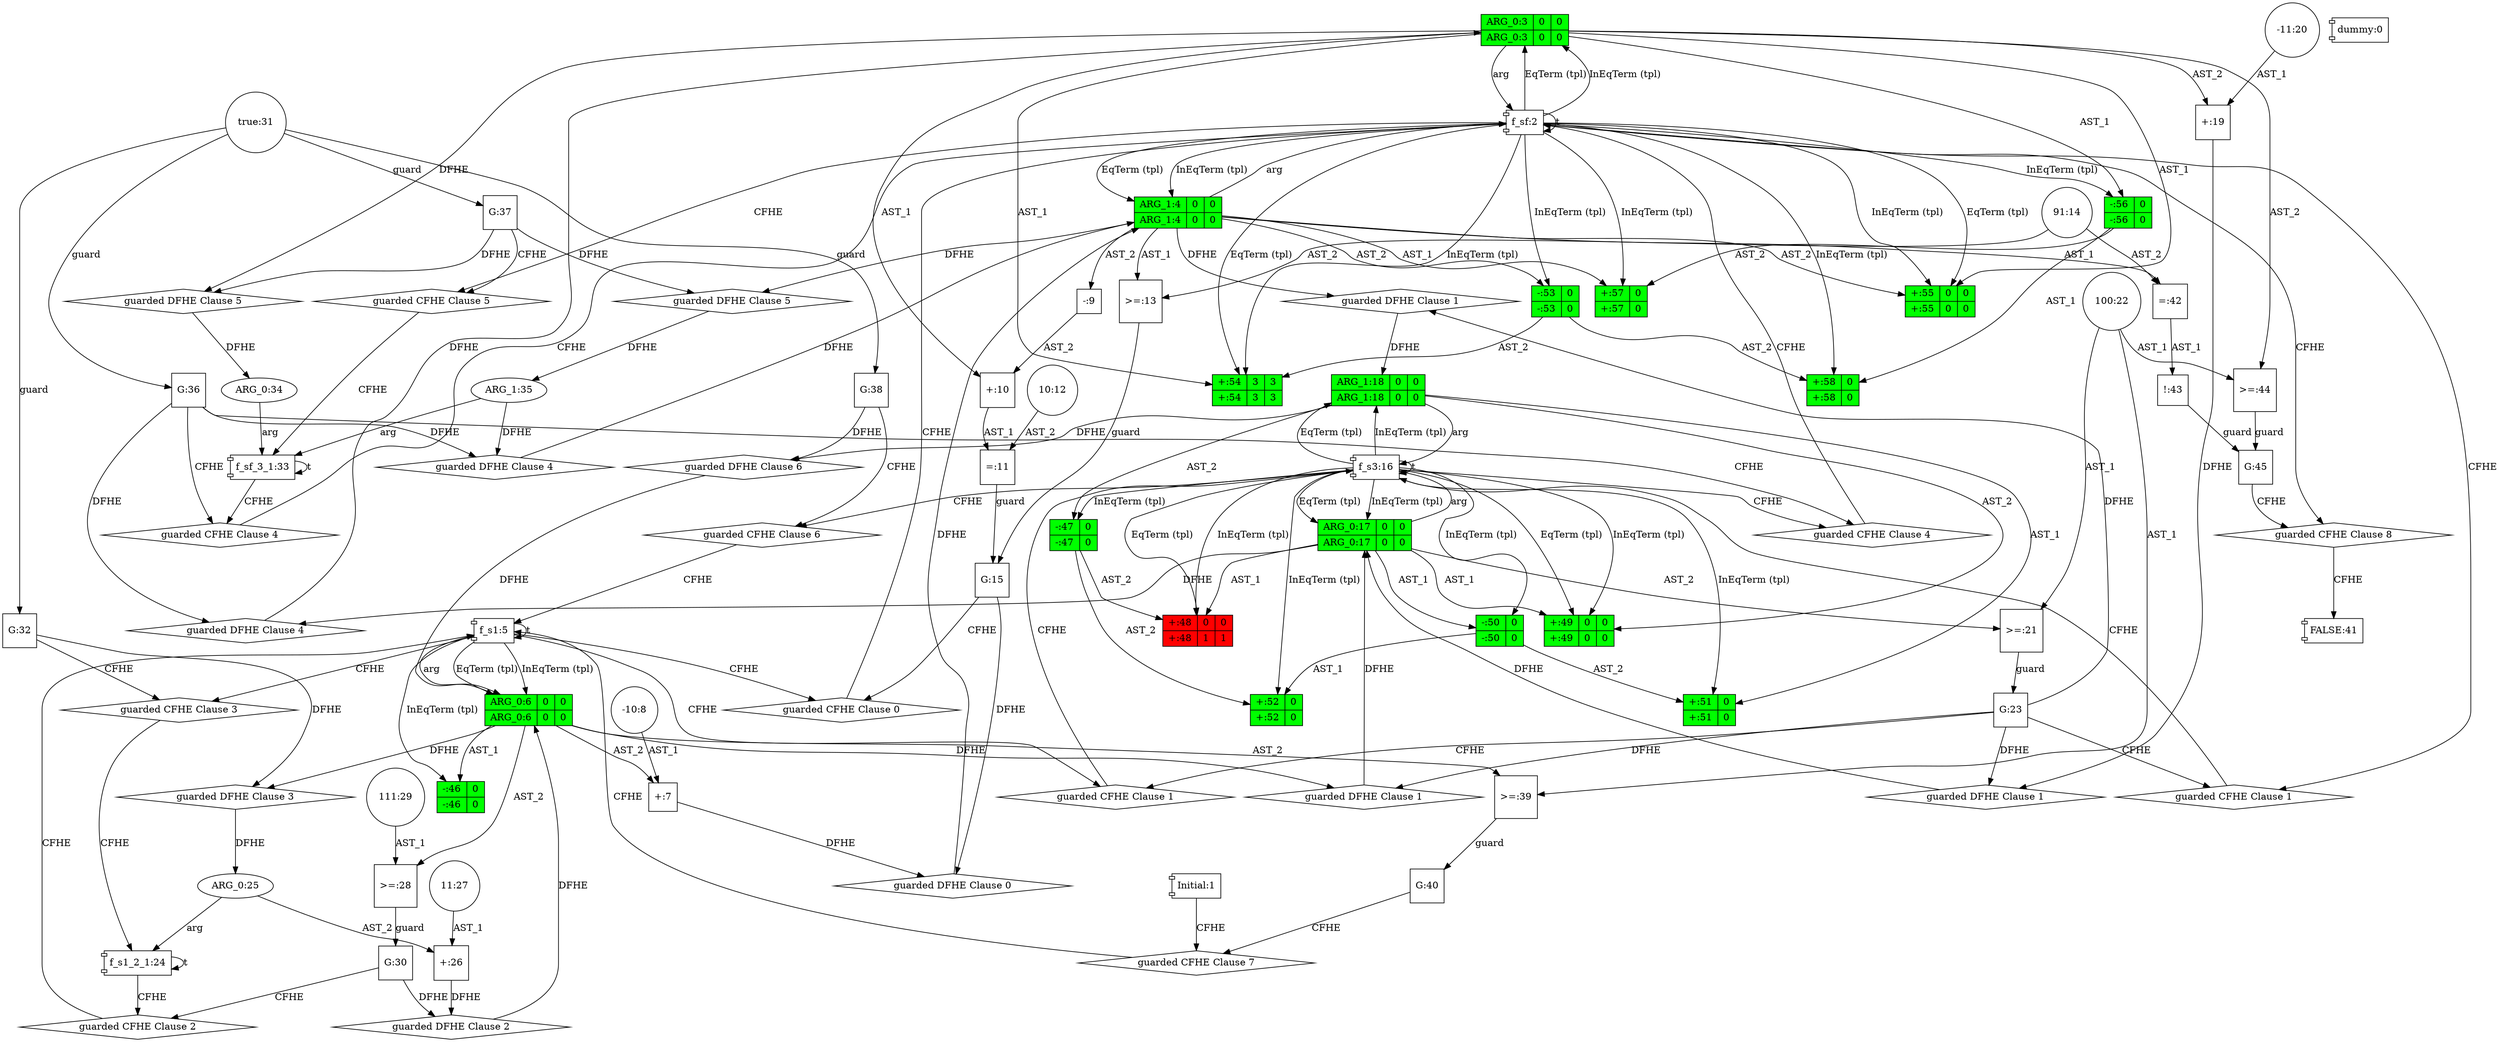 digraph dag { 
"predicateArgument0" -> "CONTROLN_0" [label="arg"]
"predicateArgument1" -> "CONTROLN_0" [label="arg"]
"CFHE_0" [label="guarded CFHE Clause 0" nodeName="CFHE_0" class=controlFlowHyperEdge shape="diamond"];
"predicateArgument2" -> "CONTROLN_1" [label="arg"]
"DFHE_0" [label="guarded DFHE Clause 0" nodeName="DFHE_0" class=dataFlowHyperEdge shape="diamond"];
"-10_8" -> "+_7" [label="AST_1"]
"predicateArgument2" -> "+_7" [label="AST_2"]
"predicateArgument1" -> "-_9" [label="AST_2"]
"predicateArgument0" -> "+_10" [label="AST_1"]
"-_9" -> "+_10" [label="AST_2"]
"+_10" -> "=_11" [label="AST_1"]
"10_12" -> "=_11" [label="AST_2"]
"predicateArgument1" -> ">=_13" [label="AST_1"]
"91_14" -> ">=_13" [label="AST_2"]
"=_11" -> "guard_15" [label="guard"]
">=_13" -> "guard_15" [label="guard"]
"CONTROLN_1" -> "CFHE_0" [label="CFHE"]
"guard_15" -> "CFHE_0" [label="CFHE"]
"CFHE_0" -> "CONTROLN_0" [label="CFHE"]
"+_7" -> "DFHE_0" [label="DFHE"]
"guard_15" -> "DFHE_0" [label="DFHE"]
"DFHE_0" -> "predicateArgument1" [label="DFHE"]
"predicateArgument3" -> "CONTROLN_2" [label="arg"]
"predicateArgument4" -> "CONTROLN_2" [label="arg"]
"CFHE_1" [label="guarded CFHE Clause 1" nodeName="CFHE_1" class=controlFlowHyperEdge shape="diamond"];
"CFHE_2" [label="guarded CFHE Clause 1" nodeName="CFHE_2" class=controlFlowHyperEdge shape="diamond"];
"DFHE_1" [label="guarded DFHE Clause 1" nodeName="DFHE_1" class=dataFlowHyperEdge shape="diamond"];
"-11_20" -> "+_19" [label="AST_1"]
"predicateArgument0" -> "+_19" [label="AST_2"]
"DFHE_2" [label="guarded DFHE Clause 1" nodeName="DFHE_2" class=dataFlowHyperEdge shape="diamond"];
"DFHE_3" [label="guarded DFHE Clause 1" nodeName="DFHE_3" class=dataFlowHyperEdge shape="diamond"];
"100_22" -> ">=_21" [label="AST_1"]
"predicateArgument3" -> ">=_21" [label="AST_2"]
">=_21" -> "guard_23" [label="guard"]
"CONTROLN_1" -> "CFHE_1" [label="CFHE"]
"guard_23" -> "CFHE_1" [label="CFHE"]
"CFHE_1" -> "CONTROLN_2" [label="CFHE"]
"CONTROLN_0" -> "CFHE_2" [label="CFHE"]
"guard_23" -> "CFHE_2" [label="CFHE"]
"CFHE_2" -> "CONTROLN_2" [label="CFHE"]
"+_19" -> "DFHE_1" [label="DFHE"]
"guard_23" -> "DFHE_1" [label="DFHE"]
"DFHE_1" -> "predicateArgument3" [label="DFHE"]
"predicateArgument2" -> "DFHE_2" [label="DFHE"]
"guard_23" -> "DFHE_2" [label="DFHE"]
"DFHE_2" -> "predicateArgument3" [label="DFHE"]
"predicateArgument1" -> "DFHE_3" [label="DFHE"]
"guard_23" -> "DFHE_3" [label="DFHE"]
"DFHE_3" -> "predicateArgument4" [label="DFHE"]
"CFHE_3" [label="guarded CFHE Clause 2" nodeName="CFHE_3" class=controlFlowHyperEdge shape="diamond"];
"predicateArgument5" -> "CONTROLN_3" [label="arg"]
"DFHE_4" [label="guarded DFHE Clause 2" nodeName="DFHE_4" class=dataFlowHyperEdge shape="diamond"];
"11_27" -> "+_26" [label="AST_1"]
"predicateArgument5" -> "+_26" [label="AST_2"]
"111_29" -> ">=_28" [label="AST_1"]
"predicateArgument2" -> ">=_28" [label="AST_2"]
">=_28" -> "guard_30" [label="guard"]
"CONTROLN_3" -> "CFHE_3" [label="CFHE"]
"guard_30" -> "CFHE_3" [label="CFHE"]
"CFHE_3" -> "CONTROLN_1" [label="CFHE"]
"+_26" -> "DFHE_4" [label="DFHE"]
"guard_30" -> "DFHE_4" [label="DFHE"]
"DFHE_4" -> "predicateArgument2" [label="DFHE"]
"CFHE_4" [label="guarded CFHE Clause 3" nodeName="CFHE_4" class=controlFlowHyperEdge shape="diamond"];
"DFHE_5" [label="guarded DFHE Clause 3" nodeName="DFHE_5" class=dataFlowHyperEdge shape="diamond"];
"true_31" -> "guard_32" [label="guard"]
"CONTROLN_1" -> "CFHE_4" [label="CFHE"]
"guard_32" -> "CFHE_4" [label="CFHE"]
"CFHE_4" -> "CONTROLN_3" [label="CFHE"]
"predicateArgument2" -> "DFHE_5" [label="DFHE"]
"guard_32" -> "DFHE_5" [label="DFHE"]
"DFHE_5" -> "predicateArgument5" [label="DFHE"]
"CFHE_5" [label="guarded CFHE Clause 4" nodeName="CFHE_5" class=controlFlowHyperEdge shape="diamond"];
"CFHE_6" [label="guarded CFHE Clause 4" nodeName="CFHE_6" class=controlFlowHyperEdge shape="diamond"];
"predicateArgument6" -> "CONTROLN_4" [label="arg"]
"predicateArgument7" -> "CONTROLN_4" [label="arg"]
"DFHE_6" [label="guarded DFHE Clause 4" nodeName="DFHE_6" class=dataFlowHyperEdge shape="diamond"];
"DFHE_7" [label="guarded DFHE Clause 4" nodeName="DFHE_7" class=dataFlowHyperEdge shape="diamond"];
"true_31" -> "guard_36" [label="guard"]
"CONTROLN_2" -> "CFHE_5" [label="CFHE"]
"guard_36" -> "CFHE_5" [label="CFHE"]
"CFHE_5" -> "CONTROLN_0" [label="CFHE"]
"CONTROLN_4" -> "CFHE_6" [label="CFHE"]
"guard_36" -> "CFHE_6" [label="CFHE"]
"CFHE_6" -> "CONTROLN_0" [label="CFHE"]
"predicateArgument3" -> "DFHE_6" [label="DFHE"]
"guard_36" -> "DFHE_6" [label="DFHE"]
"DFHE_6" -> "predicateArgument0" [label="DFHE"]
"predicateArgument7" -> "DFHE_7" [label="DFHE"]
"guard_36" -> "DFHE_7" [label="DFHE"]
"DFHE_7" -> "predicateArgument1" [label="DFHE"]
"CFHE_7" [label="guarded CFHE Clause 5" nodeName="CFHE_7" class=controlFlowHyperEdge shape="diamond"];
"DFHE_8" [label="guarded DFHE Clause 5" nodeName="DFHE_8" class=dataFlowHyperEdge shape="diamond"];
"DFHE_9" [label="guarded DFHE Clause 5" nodeName="DFHE_9" class=dataFlowHyperEdge shape="diamond"];
"true_31" -> "guard_37" [label="guard"]
"CONTROLN_0" -> "CFHE_7" [label="CFHE"]
"guard_37" -> "CFHE_7" [label="CFHE"]
"CFHE_7" -> "CONTROLN_4" [label="CFHE"]
"predicateArgument0" -> "DFHE_8" [label="DFHE"]
"guard_37" -> "DFHE_8" [label="DFHE"]
"DFHE_8" -> "predicateArgument6" [label="DFHE"]
"predicateArgument1" -> "DFHE_9" [label="DFHE"]
"guard_37" -> "DFHE_9" [label="DFHE"]
"DFHE_9" -> "predicateArgument7" [label="DFHE"]
"CFHE_8" [label="guarded CFHE Clause 6" nodeName="CFHE_8" class=controlFlowHyperEdge shape="diamond"];
"DFHE_10" [label="guarded DFHE Clause 6" nodeName="DFHE_10" class=dataFlowHyperEdge shape="diamond"];
"true_31" -> "guard_38" [label="guard"]
"CONTROLN_2" -> "CFHE_8" [label="CFHE"]
"guard_38" -> "CFHE_8" [label="CFHE"]
"CFHE_8" -> "CONTROLN_1" [label="CFHE"]
"predicateArgument4" -> "DFHE_10" [label="DFHE"]
"guard_38" -> "DFHE_10" [label="DFHE"]
"DFHE_10" -> "predicateArgument2" [label="DFHE"]
"CFHE_9" [label="guarded CFHE Clause 7" nodeName="CFHE_9" class=controlFlowHyperEdge shape="diamond"];
"100_22" -> ">=_39" [label="AST_1"]
"predicateArgument2" -> ">=_39" [label="AST_2"]
">=_39" -> "guard_40" [label="guard"]
"Initial" -> "CFHE_9" [label="CFHE"]
"guard_40" -> "CFHE_9" [label="CFHE"]
"CFHE_9" -> "CONTROLN_1" [label="CFHE"]
"CFHE_10" [label="guarded CFHE Clause 8" nodeName="CFHE_10" class=controlFlowHyperEdge shape="diamond"];
"predicateArgument1" -> "=_42" [label="AST_1"]
"91_14" -> "=_42" [label="AST_2"]
"=_42" -> "!_43" [label="AST_1"]
"100_22" -> ">=_44" [label="AST_1"]
"predicateArgument0" -> ">=_44" [label="AST_2"]
"!_43" -> "guard_45" [label="guard"]
">=_44" -> "guard_45" [label="guard"]
"CONTROLN_0" -> "CFHE_10" [label="CFHE"]
"guard_45" -> "CFHE_10" [label="CFHE"]
"CFHE_10" -> "FALSE" [label="CFHE"]
"CONTROLN_1" -> "CONTROLN_1" [label="t"]
"CONTROLN_4" -> "CONTROLN_4" [label="t"]
"CONTROLN_3" -> "CONTROLN_3" [label="t"]
"CONTROLN_0" -> "CONTROLN_0" [label="t"]
"CONTROLN_2" -> "CONTROLN_2" [label="t"]
"predicateArgument2" -> "-_46" [label="AST_1"]
"predicateArgument4" -> "-_47" [label="AST_2"]
"predicateArgument3" -> "+_48" [label="AST_1"]
"-_47" -> "+_48" [label="AST_2"]
"predicateArgument3" -> "+_49" [label="AST_1"]
"predicateArgument4" -> "+_49" [label="AST_2"]
"predicateArgument3" -> "-_50" [label="AST_1"]
"predicateArgument4" -> "+_51" [label="AST_1"]
"-_50" -> "+_51" [label="AST_2"]
"-_50" -> "+_52" [label="AST_1"]
"-_47" -> "+_52" [label="AST_2"]
"predicateArgument1" -> "-_53" [label="AST_2"]
"predicateArgument0" -> "+_54" [label="AST_1"]
"-_53" -> "+_54" [label="AST_2"]
"predicateArgument0" -> "+_55" [label="AST_1"]
"predicateArgument1" -> "+_55" [label="AST_2"]
"predicateArgument0" -> "-_56" [label="AST_1"]
"predicateArgument1" -> "+_57" [label="AST_1"]
"-_56" -> "+_57" [label="AST_2"]
"-_56" -> "+_58" [label="AST_1"]
"-_53" -> "+_58" [label="AST_2"]
"CONTROLN_1" -> "predicateArgument2" [label="EqTerm (tpl)"]
"CONTROLN_1" -> "predicateArgument2" [label="InEqTerm (tpl)"]
"CONTROLN_1" -> "-_46" [label="InEqTerm (tpl)"]
"CONTROLN_2" -> "predicateArgument3" [label="EqTerm (tpl)"]
"CONTROLN_2" -> "predicateArgument4" [label="EqTerm (tpl)"]
"CONTROLN_2" -> "+_48" [label="EqTerm (tpl)"]
"CONTROLN_2" -> "+_49" [label="EqTerm (tpl)"]
"CONTROLN_2" -> "predicateArgument3" [label="InEqTerm (tpl)"]
"CONTROLN_2" -> "predicateArgument4" [label="InEqTerm (tpl)"]
"CONTROLN_2" -> "-_50" [label="InEqTerm (tpl)"]
"CONTROLN_2" -> "-_47" [label="InEqTerm (tpl)"]
"CONTROLN_2" -> "+_48" [label="InEqTerm (tpl)"]
"CONTROLN_2" -> "+_51" [label="InEqTerm (tpl)"]
"CONTROLN_2" -> "+_49" [label="InEqTerm (tpl)"]
"CONTROLN_2" -> "+_52" [label="InEqTerm (tpl)"]
"CONTROLN_0" -> "predicateArgument0" [label="EqTerm (tpl)"]
"CONTROLN_0" -> "predicateArgument1" [label="EqTerm (tpl)"]
"CONTROLN_0" -> "+_54" [label="EqTerm (tpl)"]
"CONTROLN_0" -> "+_55" [label="EqTerm (tpl)"]
"CONTROLN_0" -> "predicateArgument0" [label="InEqTerm (tpl)"]
"CONTROLN_0" -> "predicateArgument1" [label="InEqTerm (tpl)"]
"CONTROLN_0" -> "-_56" [label="InEqTerm (tpl)"]
"CONTROLN_0" -> "-_53" [label="InEqTerm (tpl)"]
"CONTROLN_0" -> "+_54" [label="InEqTerm (tpl)"]
"CONTROLN_0" -> "+_57" [label="InEqTerm (tpl)"]
"CONTROLN_0" -> "+_55" [label="InEqTerm (tpl)"]
"CONTROLN_0" -> "+_58" [label="InEqTerm (tpl)"]
"+_52"[  color=black fillcolor=green style=filled shape=record label="{{+:52|0}|{+:52|0}}"];
"guard_36" [label="G:36" nodeName="guard_36" class=guard shape="square" color=black fillcolor=white style=filled];
"guard_15" [label="G:15" nodeName="guard_15" class=guard shape="square" color=black fillcolor=white style=filled];
"CONTROLN_2" [label="f_s3:16" nodeName="CONTROLN_2" class=CONTROL shape="component" color=black fillcolor=white style=filled];
"-11_20" [label="-11:20" nodeName="-11_20" class=constant shape="circle" color=black fillcolor=white style=filled];
"+_19" [label="+:19" nodeName="+_19" class=operator shape="square" color=black fillcolor=white style=filled];
"predicateArgument0"[  color=black fillcolor=green style=filled shape=record label="{{ARG_0:3|0|0}|{ARG_0:3|0|0}}"];
"guard_32" [label="G:32" nodeName="guard_32" class=guard shape="square" color=black fillcolor=white style=filled];
"predicateArgument3"[  color=black fillcolor=green style=filled shape=record label="{{ARG_0:17|0|0}|{ARG_0:17|0|0}}"];
"-_47"[  color=black fillcolor=green style=filled shape=record label="{{-:47|0}|{-:47|0}}"];
"Initial" [label="Initial:1" nodeName="Initial" class=Initial shape="component" color=black fillcolor=white style=filled];
">=_21" [label=">=:21" nodeName=">=_21" class=operator shape="square" color=black fillcolor=white style=filled];
"guard_37" [label="G:37" nodeName="guard_37" class=guard shape="square" color=black fillcolor=white style=filled];
"-_46"[  color=black fillcolor=green style=filled shape=record label="{{-:46|0}|{-:46|0}}"];
"CONTROLN_4" [label="f_sf_3_1:33" nodeName="CONTROLN_4" class=CONTROL shape="component" color=black fillcolor=white style=filled];
"predicateArgument5" [label="ARG_0:25" nodeName="predicateArgument5" class=predicateArgument shape="ellipse" color=black fillcolor=white style=filled];
"+_26" [label="+:26" nodeName="+_26" class=operator shape="square" color=black fillcolor=white style=filled];
"+_48"[  color=black fillcolor=red style=filled shape=record label="{{+:48|0|0}|{+:48|1|1}}"];
"dummy" [label="dummy:0" nodeName="dummy" class=dummy shape="component" color=black fillcolor=white style=filled];
"+_55"[  color=black fillcolor=green style=filled shape=record label="{{+:55|0|0}|{+:55|0|0}}"];
"CONTROLN_3" [label="f_s1_2_1:24" nodeName="CONTROLN_3" class=CONTROL shape="component" color=black fillcolor=white style=filled];
"+_49"[  color=black fillcolor=green style=filled shape=record label="{{+:49|0|0}|{+:49|0|0}}"];
"guard_30" [label="G:30" nodeName="guard_30" class=guard shape="square" color=black fillcolor=white style=filled];
"!_43" [label="!:43" nodeName="!_43" class=operator shape="square" color=black fillcolor=white style=filled];
"FALSE" [label="FALSE:41" nodeName="FALSE" class=FALSE shape="component" color=black fillcolor=white style=filled];
"predicateArgument6" [label="ARG_0:34" nodeName="predicateArgument6" class=predicateArgument shape="ellipse" color=black fillcolor=white style=filled];
"-_9" [label="-:9" nodeName="-_9" class=operator shape="square" color=black fillcolor=white style=filled];
"+_54"[  color=black fillcolor=green style=filled shape=record label="{{+:54|3|3}|{+:54|3|3}}"];
"=_42" [label="=:42" nodeName="=_42" class=operator shape="square" color=black fillcolor=white style=filled];
"predicateArgument2"[  color=black fillcolor=green style=filled shape=record label="{{ARG_0:6|0|0}|{ARG_0:6|0|0}}"];
"CONTROLN_0" [label="f_sf:2" nodeName="CONTROLN_0" class=CONTROL shape="component" color=black fillcolor=white style=filled];
"guard_45" [label="G:45" nodeName="guard_45" class=guard shape="square" color=black fillcolor=white style=filled];
"-_50"[  color=black fillcolor=green style=filled shape=record label="{{-:50|0}|{-:50|0}}"];
"guard_38" [label="G:38" nodeName="guard_38" class=guard shape="square" color=black fillcolor=white style=filled];
"true_31" [label="true:31" nodeName="true_31" class=constant shape="circle" color=black fillcolor=white style=filled];
"guard_23" [label="G:23" nodeName="guard_23" class=guard shape="square" color=black fillcolor=white style=filled];
"guard_40" [label="G:40" nodeName="guard_40" class=guard shape="square" color=black fillcolor=white style=filled];
"+_7" [label="+:7" nodeName="+_7" class=operator shape="square" color=black fillcolor=white style=filled];
"+_58"[  color=black fillcolor=green style=filled shape=record label="{{+:58|0}|{+:58|0}}"];
"+_51"[  color=black fillcolor=green style=filled shape=record label="{{+:51|0}|{+:51|0}}"];
"-10_8" [label="-10:8" nodeName="-10_8" class=constant shape="circle" color=black fillcolor=white style=filled];
"predicateArgument7" [label="ARG_1:35" nodeName="predicateArgument7" class=predicateArgument shape="ellipse" color=black fillcolor=white style=filled];
"predicateArgument1"[  color=black fillcolor=green style=filled shape=record label="{{ARG_1:4|0|0}|{ARG_1:4|0|0}}"];
"11_27" [label="11:27" nodeName="11_27" class=constant shape="circle" color=black fillcolor=white style=filled];
"CONTROLN_1" [label="f_s1:5" nodeName="CONTROLN_1" class=CONTROL shape="component" color=black fillcolor=white style=filled];
"10_12" [label="10:12" nodeName="10_12" class=constant shape="circle" color=black fillcolor=white style=filled];
"-_56"[  color=black fillcolor=green style=filled shape=record label="{{-:56|0}|{-:56|0}}"];
">=_44" [label=">=:44" nodeName=">=_44" class=operator shape="square" color=black fillcolor=white style=filled];
"+_57"[  color=black fillcolor=green style=filled shape=record label="{{+:57|0}|{+:57|0}}"];
">=_39" [label=">=:39" nodeName=">=_39" class=operator shape="square" color=black fillcolor=white style=filled];
"111_29" [label="111:29" nodeName="111_29" class=constant shape="circle" color=black fillcolor=white style=filled];
">=_28" [label=">=:28" nodeName=">=_28" class=operator shape="square" color=black fillcolor=white style=filled];
"-_53"[  color=black fillcolor=green style=filled shape=record label="{{-:53|0}|{-:53|0}}"];
"=_11" [label="=:11" nodeName="=_11" class=operator shape="square" color=black fillcolor=white style=filled];
"+_10" [label="+:10" nodeName="+_10" class=operator shape="square" color=black fillcolor=white style=filled];
"predicateArgument4"[  color=black fillcolor=green style=filled shape=record label="{{ARG_1:18|0|0}|{ARG_1:18|0|0}}"];
">=_13" [label=">=:13" nodeName=">=_13" class=operator shape="square" color=black fillcolor=white style=filled];
"91_14" [label="91:14" nodeName="91_14" class=constant shape="circle" color=black fillcolor=white style=filled];
"100_22" [label="100:22" nodeName="100_22" class=constant shape="circle" color=black fillcolor=white style=filled];
}
